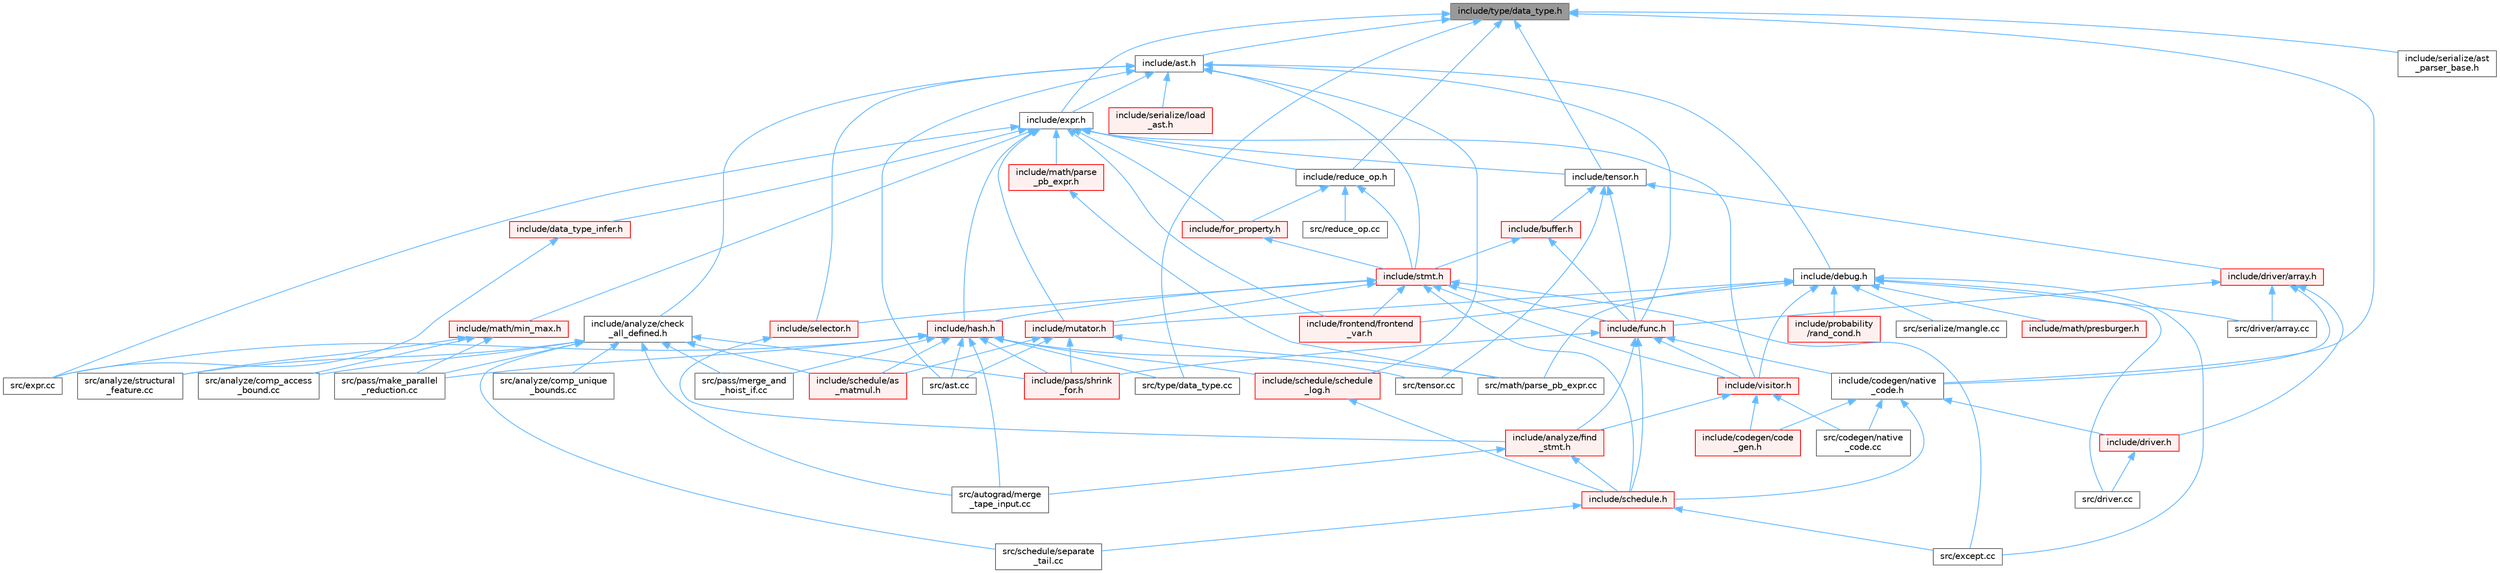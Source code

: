 digraph "include/type/data_type.h"
{
 // LATEX_PDF_SIZE
  bgcolor="transparent";
  edge [fontname=Helvetica,fontsize=10,labelfontname=Helvetica,labelfontsize=10];
  node [fontname=Helvetica,fontsize=10,shape=box,height=0.2,width=0.4];
  Node1 [label="include/type/data_type.h",height=0.2,width=0.4,color="gray40", fillcolor="grey60", style="filled", fontcolor="black",tooltip=" "];
  Node1 -> Node2 [dir="back",color="steelblue1",style="solid"];
  Node2 [label="include/ast.h",height=0.2,width=0.4,color="grey40", fillcolor="white", style="filled",URL="$ast_8h.html",tooltip=" "];
  Node2 -> Node3 [dir="back",color="steelblue1",style="solid"];
  Node3 [label="include/analyze/check\l_all_defined.h",height=0.2,width=0.4,color="grey40", fillcolor="white", style="filled",URL="$check__all__defined_8h.html",tooltip=" "];
  Node3 -> Node4 [dir="back",color="steelblue1",style="solid"];
  Node4 [label="include/pass/shrink\l_for.h",height=0.2,width=0.4,color="red", fillcolor="#FFF0F0", style="filled",URL="$shrink__for_8h.html",tooltip=" "];
  Node3 -> Node10 [dir="back",color="steelblue1",style="solid"];
  Node10 [label="include/schedule/as\l_matmul.h",height=0.2,width=0.4,color="red", fillcolor="#FFF0F0", style="filled",URL="$as__matmul_8h.html",tooltip=" "];
  Node3 -> Node12 [dir="back",color="steelblue1",style="solid"];
  Node12 [label="src/analyze/comp_access\l_bound.cc",height=0.2,width=0.4,color="grey40", fillcolor="white", style="filled",URL="$comp__access__bound_8cc.html",tooltip=" "];
  Node3 -> Node13 [dir="back",color="steelblue1",style="solid"];
  Node13 [label="src/analyze/comp_unique\l_bounds.cc",height=0.2,width=0.4,color="grey40", fillcolor="white", style="filled",URL="$comp__unique__bounds_8cc.html",tooltip=" "];
  Node3 -> Node14 [dir="back",color="steelblue1",style="solid"];
  Node14 [label="src/analyze/structural\l_feature.cc",height=0.2,width=0.4,color="grey40", fillcolor="white", style="filled",URL="$structural__feature_8cc.html",tooltip=" "];
  Node3 -> Node15 [dir="back",color="steelblue1",style="solid"];
  Node15 [label="src/autograd/merge\l_tape_input.cc",height=0.2,width=0.4,color="grey40", fillcolor="white", style="filled",URL="$merge__tape__input_8cc.html",tooltip=" "];
  Node3 -> Node16 [dir="back",color="steelblue1",style="solid"];
  Node16 [label="src/pass/make_parallel\l_reduction.cc",height=0.2,width=0.4,color="grey40", fillcolor="white", style="filled",URL="$make__parallel__reduction_8cc.html",tooltip=" "];
  Node3 -> Node17 [dir="back",color="steelblue1",style="solid"];
  Node17 [label="src/pass/merge_and\l_hoist_if.cc",height=0.2,width=0.4,color="grey40", fillcolor="white", style="filled",URL="$merge__and__hoist__if_8cc.html",tooltip=" "];
  Node3 -> Node18 [dir="back",color="steelblue1",style="solid"];
  Node18 [label="src/schedule/separate\l_tail.cc",height=0.2,width=0.4,color="grey40", fillcolor="white", style="filled",URL="$separate__tail_8cc.html",tooltip=" "];
  Node2 -> Node19 [dir="back",color="steelblue1",style="solid"];
  Node19 [label="include/debug.h",height=0.2,width=0.4,color="grey40", fillcolor="white", style="filled",URL="$debug_8h.html",tooltip=" "];
  Node19 -> Node20 [dir="back",color="steelblue1",style="solid"];
  Node20 [label="include/frontend/frontend\l_var.h",height=0.2,width=0.4,color="red", fillcolor="#FFF0F0", style="filled",URL="$frontend__var_8h.html",tooltip=" "];
  Node19 -> Node24 [dir="back",color="steelblue1",style="solid"];
  Node24 [label="include/math/presburger.h",height=0.2,width=0.4,color="red", fillcolor="#FFF0F0", style="filled",URL="$presburger_8h.html",tooltip=" "];
  Node19 -> Node57 [dir="back",color="steelblue1",style="solid"];
  Node57 [label="include/mutator.h",height=0.2,width=0.4,color="red", fillcolor="#FFF0F0", style="filled",URL="$mutator_8h.html",tooltip=" "];
  Node57 -> Node4 [dir="back",color="steelblue1",style="solid"];
  Node57 -> Node10 [dir="back",color="steelblue1",style="solid"];
  Node57 -> Node161 [dir="back",color="steelblue1",style="solid"];
  Node161 [label="src/ast.cc",height=0.2,width=0.4,color="grey40", fillcolor="white", style="filled",URL="$ast_8cc.html",tooltip=" "];
  Node57 -> Node162 [dir="back",color="steelblue1",style="solid"];
  Node162 [label="src/math/parse_pb_expr.cc",height=0.2,width=0.4,color="grey40", fillcolor="white", style="filled",URL="$parse__pb__expr_8cc.html",tooltip=" "];
  Node19 -> Node164 [dir="back",color="steelblue1",style="solid"];
  Node164 [label="include/probability\l/rand_cond.h",height=0.2,width=0.4,color="red", fillcolor="#FFF0F0", style="filled",URL="$rand__cond_8h.html",tooltip=" "];
  Node19 -> Node169 [dir="back",color="steelblue1",style="solid"];
  Node169 [label="include/visitor.h",height=0.2,width=0.4,color="red", fillcolor="#FFF0F0", style="filled",URL="$visitor_8h.html",tooltip=" "];
  Node169 -> Node192 [dir="back",color="steelblue1",style="solid"];
  Node192 [label="include/analyze/find\l_stmt.h",height=0.2,width=0.4,color="red", fillcolor="#FFF0F0", style="filled",URL="$find__stmt_8h.html",tooltip=" "];
  Node192 -> Node137 [dir="back",color="steelblue1",style="solid"];
  Node137 [label="include/schedule.h",height=0.2,width=0.4,color="red", fillcolor="#FFF0F0", style="filled",URL="$schedule_8h.html",tooltip=" "];
  Node137 -> Node138 [dir="back",color="steelblue1",style="solid"];
  Node138 [label="src/except.cc",height=0.2,width=0.4,color="grey40", fillcolor="white", style="filled",URL="$except_8cc.html",tooltip=" "];
  Node137 -> Node18 [dir="back",color="steelblue1",style="solid"];
  Node192 -> Node15 [dir="back",color="steelblue1",style="solid"];
  Node169 -> Node198 [dir="back",color="steelblue1",style="solid"];
  Node198 [label="include/codegen/code\l_gen.h",height=0.2,width=0.4,color="red", fillcolor="#FFF0F0", style="filled",URL="$include_2codegen_2code__gen_8h.html",tooltip=" "];
  Node169 -> Node210 [dir="back",color="steelblue1",style="solid"];
  Node210 [label="src/codegen/native\l_code.cc",height=0.2,width=0.4,color="grey40", fillcolor="white", style="filled",URL="$native__code_8cc.html",tooltip=" "];
  Node19 -> Node213 [dir="back",color="steelblue1",style="solid"];
  Node213 [label="src/driver.cc",height=0.2,width=0.4,color="grey40", fillcolor="white", style="filled",URL="$driver_8cc.html",tooltip=" "];
  Node19 -> Node214 [dir="back",color="steelblue1",style="solid"];
  Node214 [label="src/driver/array.cc",height=0.2,width=0.4,color="grey40", fillcolor="white", style="filled",URL="$array_8cc.html",tooltip=" "];
  Node19 -> Node138 [dir="back",color="steelblue1",style="solid"];
  Node19 -> Node162 [dir="back",color="steelblue1",style="solid"];
  Node19 -> Node215 [dir="back",color="steelblue1",style="solid"];
  Node215 [label="src/serialize/mangle.cc",height=0.2,width=0.4,color="grey40", fillcolor="white", style="filled",URL="$mangle_8cc.html",tooltip=" "];
  Node2 -> Node216 [dir="back",color="steelblue1",style="solid"];
  Node216 [label="include/expr.h",height=0.2,width=0.4,color="grey40", fillcolor="white", style="filled",URL="$expr_8h.html",tooltip=" "];
  Node216 -> Node217 [dir="back",color="steelblue1",style="solid"];
  Node217 [label="include/data_type_infer.h",height=0.2,width=0.4,color="red", fillcolor="#FFF0F0", style="filled",URL="$data__type__infer_8h.html",tooltip=" "];
  Node217 -> Node218 [dir="back",color="steelblue1",style="solid"];
  Node218 [label="src/expr.cc",height=0.2,width=0.4,color="grey40", fillcolor="white", style="filled",URL="$expr_8cc.html",tooltip=" "];
  Node216 -> Node219 [dir="back",color="steelblue1",style="solid"];
  Node219 [label="include/for_property.h",height=0.2,width=0.4,color="red", fillcolor="#FFF0F0", style="filled",URL="$for__property_8h.html",tooltip=" "];
  Node219 -> Node220 [dir="back",color="steelblue1",style="solid"];
  Node220 [label="include/stmt.h",height=0.2,width=0.4,color="red", fillcolor="#FFF0F0", style="filled",URL="$stmt_8h.html",tooltip=" "];
  Node220 -> Node20 [dir="back",color="steelblue1",style="solid"];
  Node220 -> Node227 [dir="back",color="steelblue1",style="solid"];
  Node227 [label="include/func.h",height=0.2,width=0.4,color="red", fillcolor="#FFF0F0", style="filled",URL="$func_8h.html",tooltip=" "];
  Node227 -> Node192 [dir="back",color="steelblue1",style="solid"];
  Node227 -> Node228 [dir="back",color="steelblue1",style="solid"];
  Node228 [label="include/codegen/native\l_code.h",height=0.2,width=0.4,color="grey40", fillcolor="white", style="filled",URL="$native__code_8h.html",tooltip=" "];
  Node228 -> Node198 [dir="back",color="steelblue1",style="solid"];
  Node228 -> Node229 [dir="back",color="steelblue1",style="solid"];
  Node229 [label="include/driver.h",height=0.2,width=0.4,color="red", fillcolor="#FFF0F0", style="filled",URL="$driver_8h.html",tooltip=" "];
  Node229 -> Node213 [dir="back",color="steelblue1",style="solid"];
  Node228 -> Node137 [dir="back",color="steelblue1",style="solid"];
  Node228 -> Node210 [dir="back",color="steelblue1",style="solid"];
  Node227 -> Node4 [dir="back",color="steelblue1",style="solid"];
  Node227 -> Node137 [dir="back",color="steelblue1",style="solid"];
  Node227 -> Node169 [dir="back",color="steelblue1",style="solid"];
  Node220 -> Node233 [dir="back",color="steelblue1",style="solid"];
  Node233 [label="include/hash.h",height=0.2,width=0.4,color="red", fillcolor="#FFF0F0", style="filled",URL="$hash_8h.html",tooltip=" "];
  Node233 -> Node4 [dir="back",color="steelblue1",style="solid"];
  Node233 -> Node10 [dir="back",color="steelblue1",style="solid"];
  Node233 -> Node234 [dir="back",color="steelblue1",style="solid"];
  Node234 [label="include/schedule/schedule\l_log.h",height=0.2,width=0.4,color="red", fillcolor="#FFF0F0", style="filled",URL="$schedule__log_8h.html",tooltip=" "];
  Node234 -> Node137 [dir="back",color="steelblue1",style="solid"];
  Node233 -> Node161 [dir="back",color="steelblue1",style="solid"];
  Node233 -> Node15 [dir="back",color="steelblue1",style="solid"];
  Node233 -> Node218 [dir="back",color="steelblue1",style="solid"];
  Node233 -> Node16 [dir="back",color="steelblue1",style="solid"];
  Node233 -> Node17 [dir="back",color="steelblue1",style="solid"];
  Node233 -> Node242 [dir="back",color="steelblue1",style="solid"];
  Node242 [label="src/tensor.cc",height=0.2,width=0.4,color="grey40", fillcolor="white", style="filled",URL="$tensor_8cc.html",tooltip=" "];
  Node233 -> Node243 [dir="back",color="steelblue1",style="solid"];
  Node243 [label="src/type/data_type.cc",height=0.2,width=0.4,color="grey40", fillcolor="white", style="filled",URL="$data__type_8cc.html",tooltip=" "];
  Node220 -> Node57 [dir="back",color="steelblue1",style="solid"];
  Node220 -> Node137 [dir="back",color="steelblue1",style="solid"];
  Node220 -> Node247 [dir="back",color="steelblue1",style="solid"];
  Node247 [label="include/selector.h",height=0.2,width=0.4,color="red", fillcolor="#FFF0F0", style="filled",URL="$selector_8h.html",tooltip=" "];
  Node247 -> Node192 [dir="back",color="steelblue1",style="solid"];
  Node220 -> Node169 [dir="back",color="steelblue1",style="solid"];
  Node220 -> Node138 [dir="back",color="steelblue1",style="solid"];
  Node216 -> Node20 [dir="back",color="steelblue1",style="solid"];
  Node216 -> Node233 [dir="back",color="steelblue1",style="solid"];
  Node216 -> Node249 [dir="back",color="steelblue1",style="solid"];
  Node249 [label="include/math/min_max.h",height=0.2,width=0.4,color="red", fillcolor="#FFF0F0", style="filled",URL="$min__max_8h.html",tooltip=" "];
  Node249 -> Node12 [dir="back",color="steelblue1",style="solid"];
  Node249 -> Node14 [dir="back",color="steelblue1",style="solid"];
  Node249 -> Node16 [dir="back",color="steelblue1",style="solid"];
  Node216 -> Node250 [dir="back",color="steelblue1",style="solid"];
  Node250 [label="include/math/parse\l_pb_expr.h",height=0.2,width=0.4,color="red", fillcolor="#FFF0F0", style="filled",URL="$parse__pb__expr_8h.html",tooltip=" "];
  Node250 -> Node162 [dir="back",color="steelblue1",style="solid"];
  Node216 -> Node57 [dir="back",color="steelblue1",style="solid"];
  Node216 -> Node251 [dir="back",color="steelblue1",style="solid"];
  Node251 [label="include/reduce_op.h",height=0.2,width=0.4,color="grey40", fillcolor="white", style="filled",URL="$reduce__op_8h.html",tooltip=" "];
  Node251 -> Node219 [dir="back",color="steelblue1",style="solid"];
  Node251 -> Node220 [dir="back",color="steelblue1",style="solid"];
  Node251 -> Node252 [dir="back",color="steelblue1",style="solid"];
  Node252 [label="src/reduce_op.cc",height=0.2,width=0.4,color="grey40", fillcolor="white", style="filled",URL="$reduce__op_8cc.html",tooltip=" "];
  Node216 -> Node253 [dir="back",color="steelblue1",style="solid"];
  Node253 [label="include/tensor.h",height=0.2,width=0.4,color="grey40", fillcolor="white", style="filled",URL="$tensor_8h.html",tooltip=" "];
  Node253 -> Node254 [dir="back",color="steelblue1",style="solid"];
  Node254 [label="include/buffer.h",height=0.2,width=0.4,color="red", fillcolor="#FFF0F0", style="filled",URL="$buffer_8h.html",tooltip=" "];
  Node254 -> Node227 [dir="back",color="steelblue1",style="solid"];
  Node254 -> Node220 [dir="back",color="steelblue1",style="solid"];
  Node253 -> Node257 [dir="back",color="steelblue1",style="solid"];
  Node257 [label="include/driver/array.h",height=0.2,width=0.4,color="red", fillcolor="#FFF0F0", style="filled",URL="$array_8h.html",tooltip=" "];
  Node257 -> Node228 [dir="back",color="steelblue1",style="solid"];
  Node257 -> Node229 [dir="back",color="steelblue1",style="solid"];
  Node257 -> Node227 [dir="back",color="steelblue1",style="solid"];
  Node257 -> Node214 [dir="back",color="steelblue1",style="solid"];
  Node253 -> Node227 [dir="back",color="steelblue1",style="solid"];
  Node253 -> Node242 [dir="back",color="steelblue1",style="solid"];
  Node216 -> Node169 [dir="back",color="steelblue1",style="solid"];
  Node216 -> Node218 [dir="back",color="steelblue1",style="solid"];
  Node2 -> Node227 [dir="back",color="steelblue1",style="solid"];
  Node2 -> Node234 [dir="back",color="steelblue1",style="solid"];
  Node2 -> Node247 [dir="back",color="steelblue1",style="solid"];
  Node2 -> Node265 [dir="back",color="steelblue1",style="solid"];
  Node265 [label="include/serialize/load\l_ast.h",height=0.2,width=0.4,color="red", fillcolor="#FFF0F0", style="filled",URL="$load__ast_8h.html",tooltip=" "];
  Node2 -> Node220 [dir="back",color="steelblue1",style="solid"];
  Node2 -> Node161 [dir="back",color="steelblue1",style="solid"];
  Node1 -> Node228 [dir="back",color="steelblue1",style="solid"];
  Node1 -> Node216 [dir="back",color="steelblue1",style="solid"];
  Node1 -> Node251 [dir="back",color="steelblue1",style="solid"];
  Node1 -> Node267 [dir="back",color="steelblue1",style="solid"];
  Node267 [label="include/serialize/ast\l_parser_base.h",height=0.2,width=0.4,color="grey40", fillcolor="white", style="filled",URL="$ast__parser__base_8h.html",tooltip=" "];
  Node1 -> Node253 [dir="back",color="steelblue1",style="solid"];
  Node1 -> Node243 [dir="back",color="steelblue1",style="solid"];
}
